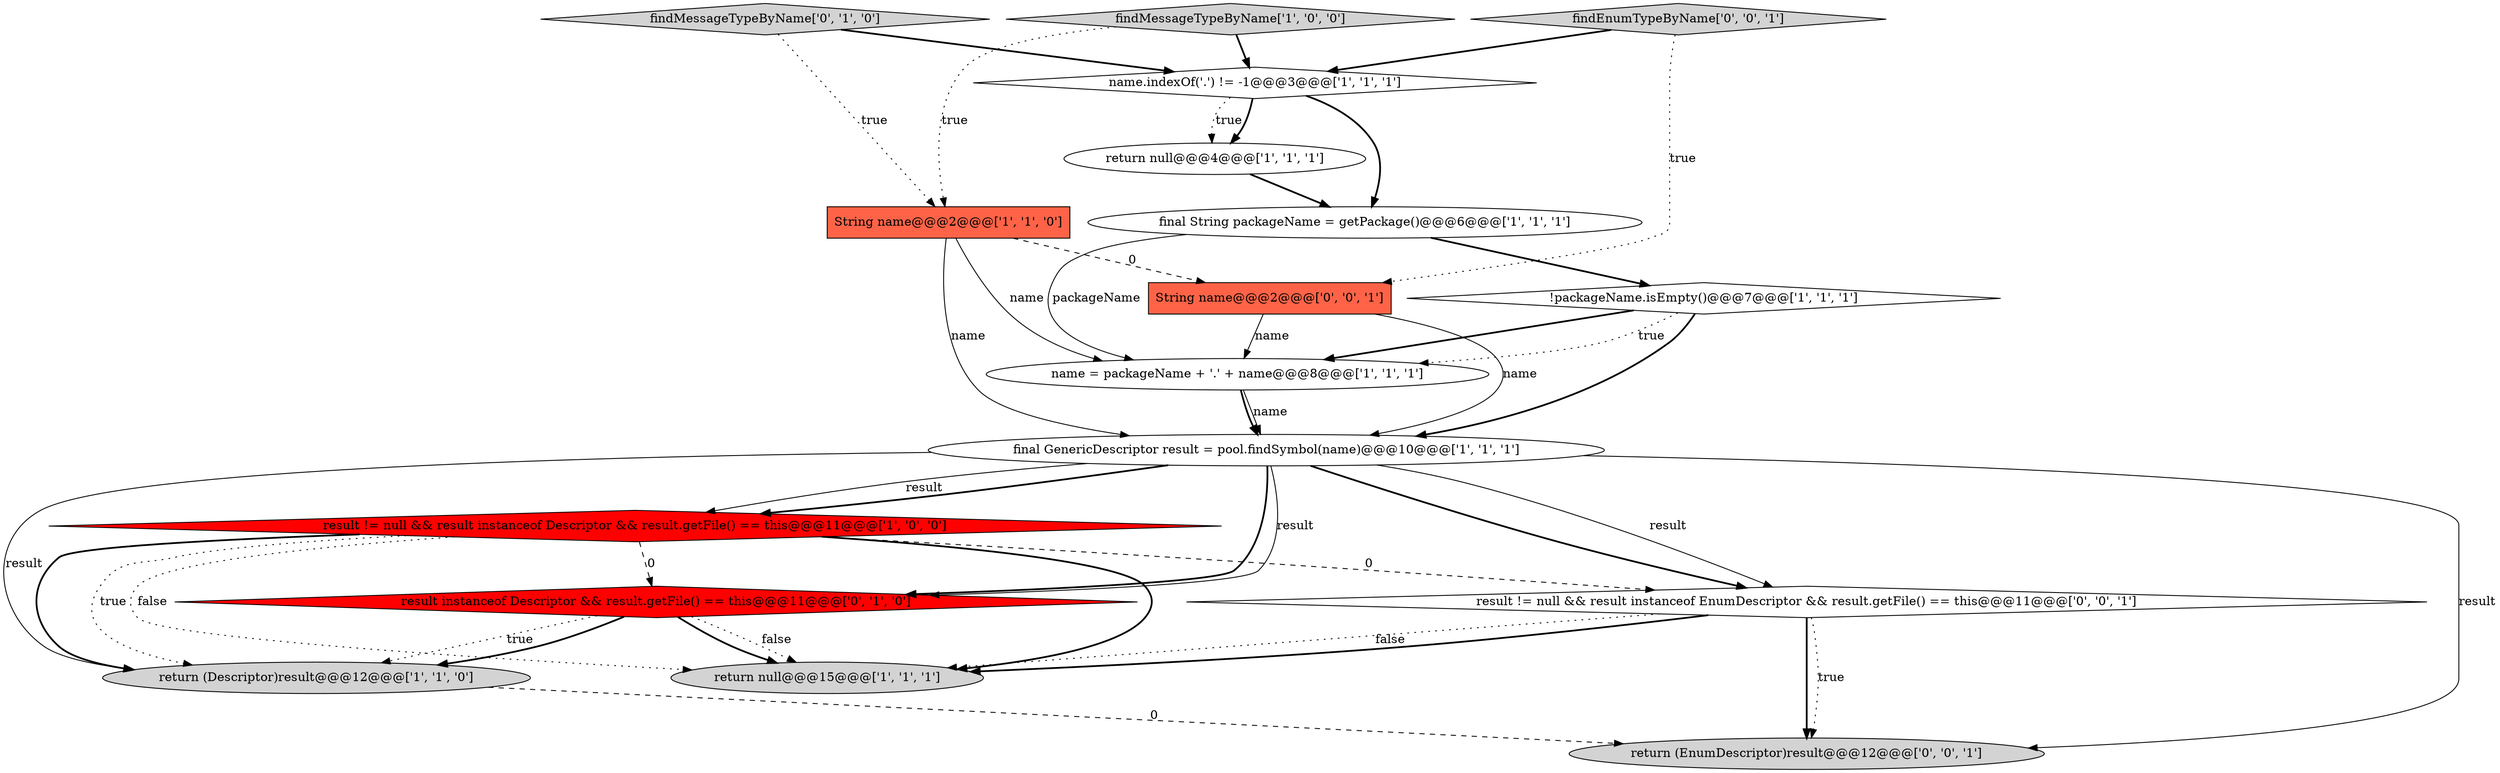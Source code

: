 digraph {
8 [style = filled, label = "String name@@@2@@@['1', '1', '0']", fillcolor = tomato, shape = box image = "AAA0AAABBB1BBB"];
10 [style = filled, label = "name.indexOf('.') != -1@@@3@@@['1', '1', '1']", fillcolor = white, shape = diamond image = "AAA0AAABBB1BBB"];
3 [style = filled, label = "return null@@@4@@@['1', '1', '1']", fillcolor = white, shape = ellipse image = "AAA0AAABBB1BBB"];
4 [style = filled, label = "!packageName.isEmpty()@@@7@@@['1', '1', '1']", fillcolor = white, shape = diamond image = "AAA0AAABBB1BBB"];
9 [style = filled, label = "findMessageTypeByName['1', '0', '0']", fillcolor = lightgray, shape = diamond image = "AAA0AAABBB1BBB"];
12 [style = filled, label = "result instanceof Descriptor && result.getFile() == this@@@11@@@['0', '1', '0']", fillcolor = red, shape = diamond image = "AAA1AAABBB2BBB"];
6 [style = filled, label = "final GenericDescriptor result = pool.findSymbol(name)@@@10@@@['1', '1', '1']", fillcolor = white, shape = ellipse image = "AAA0AAABBB1BBB"];
11 [style = filled, label = "findMessageTypeByName['0', '1', '0']", fillcolor = lightgray, shape = diamond image = "AAA0AAABBB2BBB"];
13 [style = filled, label = "String name@@@2@@@['0', '0', '1']", fillcolor = tomato, shape = box image = "AAA0AAABBB3BBB"];
0 [style = filled, label = "final String packageName = getPackage()@@@6@@@['1', '1', '1']", fillcolor = white, shape = ellipse image = "AAA0AAABBB1BBB"];
15 [style = filled, label = "findEnumTypeByName['0', '0', '1']", fillcolor = lightgray, shape = diamond image = "AAA0AAABBB3BBB"];
5 [style = filled, label = "name = packageName + '.' + name@@@8@@@['1', '1', '1']", fillcolor = white, shape = ellipse image = "AAA0AAABBB1BBB"];
7 [style = filled, label = "result != null && result instanceof Descriptor && result.getFile() == this@@@11@@@['1', '0', '0']", fillcolor = red, shape = diamond image = "AAA1AAABBB1BBB"];
14 [style = filled, label = "result != null && result instanceof EnumDescriptor && result.getFile() == this@@@11@@@['0', '0', '1']", fillcolor = white, shape = diamond image = "AAA0AAABBB3BBB"];
2 [style = filled, label = "return null@@@15@@@['1', '1', '1']", fillcolor = lightgray, shape = ellipse image = "AAA0AAABBB1BBB"];
1 [style = filled, label = "return (Descriptor)result@@@12@@@['1', '1', '0']", fillcolor = lightgray, shape = ellipse image = "AAA0AAABBB1BBB"];
16 [style = filled, label = "return (EnumDescriptor)result@@@12@@@['0', '0', '1']", fillcolor = lightgray, shape = ellipse image = "AAA0AAABBB3BBB"];
14->16 [style = bold, label=""];
4->5 [style = dotted, label="true"];
15->10 [style = bold, label=""];
7->1 [style = bold, label=""];
8->6 [style = solid, label="name"];
5->6 [style = solid, label="name"];
12->2 [style = dotted, label="false"];
4->6 [style = bold, label=""];
7->14 [style = dashed, label="0"];
14->2 [style = dotted, label="false"];
6->1 [style = solid, label="result"];
6->14 [style = solid, label="result"];
12->1 [style = dotted, label="true"];
10->3 [style = dotted, label="true"];
0->5 [style = solid, label="packageName"];
10->3 [style = bold, label=""];
9->10 [style = bold, label=""];
12->1 [style = bold, label=""];
3->0 [style = bold, label=""];
15->13 [style = dotted, label="true"];
8->13 [style = dashed, label="0"];
9->8 [style = dotted, label="true"];
6->14 [style = bold, label=""];
14->16 [style = dotted, label="true"];
12->2 [style = bold, label=""];
5->6 [style = bold, label=""];
8->5 [style = solid, label="name"];
0->4 [style = bold, label=""];
6->16 [style = solid, label="result"];
7->2 [style = bold, label=""];
11->10 [style = bold, label=""];
6->7 [style = solid, label="result"];
6->12 [style = solid, label="result"];
1->16 [style = dashed, label="0"];
10->0 [style = bold, label=""];
7->2 [style = dotted, label="false"];
7->12 [style = dashed, label="0"];
11->8 [style = dotted, label="true"];
14->2 [style = bold, label=""];
13->5 [style = solid, label="name"];
6->7 [style = bold, label=""];
7->1 [style = dotted, label="true"];
4->5 [style = bold, label=""];
13->6 [style = solid, label="name"];
6->12 [style = bold, label=""];
}
